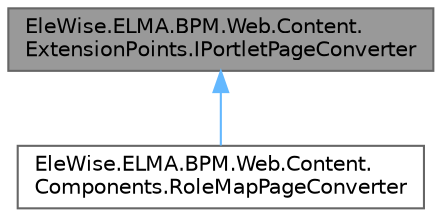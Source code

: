 digraph "EleWise.ELMA.BPM.Web.Content.ExtensionPoints.IPortletPageConverter"
{
 // LATEX_PDF_SIZE
  bgcolor="transparent";
  edge [fontname=Helvetica,fontsize=10,labelfontname=Helvetica,labelfontsize=10];
  node [fontname=Helvetica,fontsize=10,shape=box,height=0.2,width=0.4];
  Node1 [id="Node000001",label="EleWise.ELMA.BPM.Web.Content.\lExtensionPoints.IPortletPageConverter",height=0.2,width=0.4,color="gray40", fillcolor="grey60", style="filled", fontcolor="black",tooltip="Преобразователь IPageBase в IPortletPage."];
  Node1 -> Node2 [id="edge1_Node000001_Node000002",dir="back",color="steelblue1",style="solid",tooltip=" "];
  Node2 [id="Node000002",label="EleWise.ELMA.BPM.Web.Content.\lComponents.RoleMapPageConverter",height=0.2,width=0.4,color="gray40", fillcolor="white", style="filled",tooltip=" "];
}

